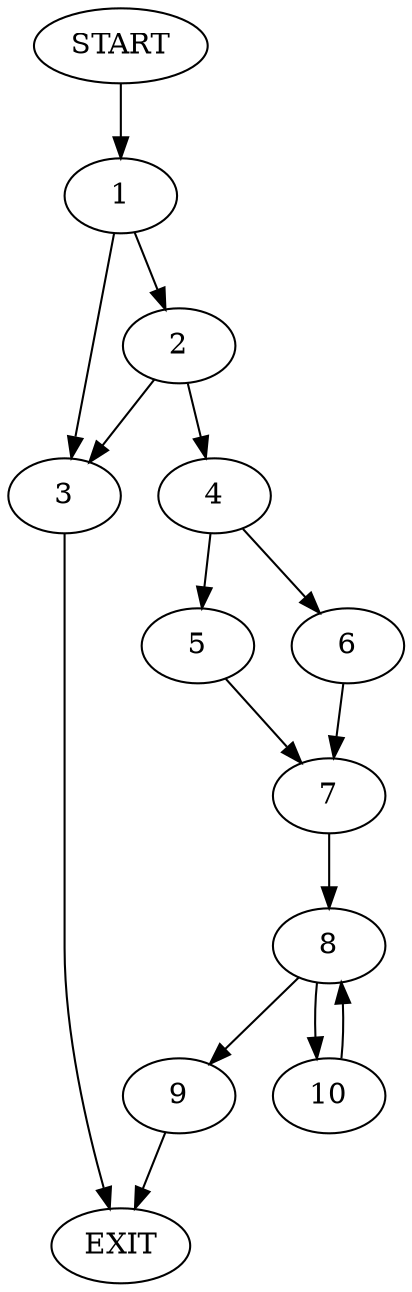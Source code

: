 digraph {
0 [label="START"]
11 [label="EXIT"]
0 -> 1
1 -> 2
1 -> 3
3 -> 11
2 -> 4
2 -> 3
4 -> 5
4 -> 6
6 -> 7
5 -> 7
7 -> 8
8 -> 9
8 -> 10
9 -> 11
10 -> 8
}
